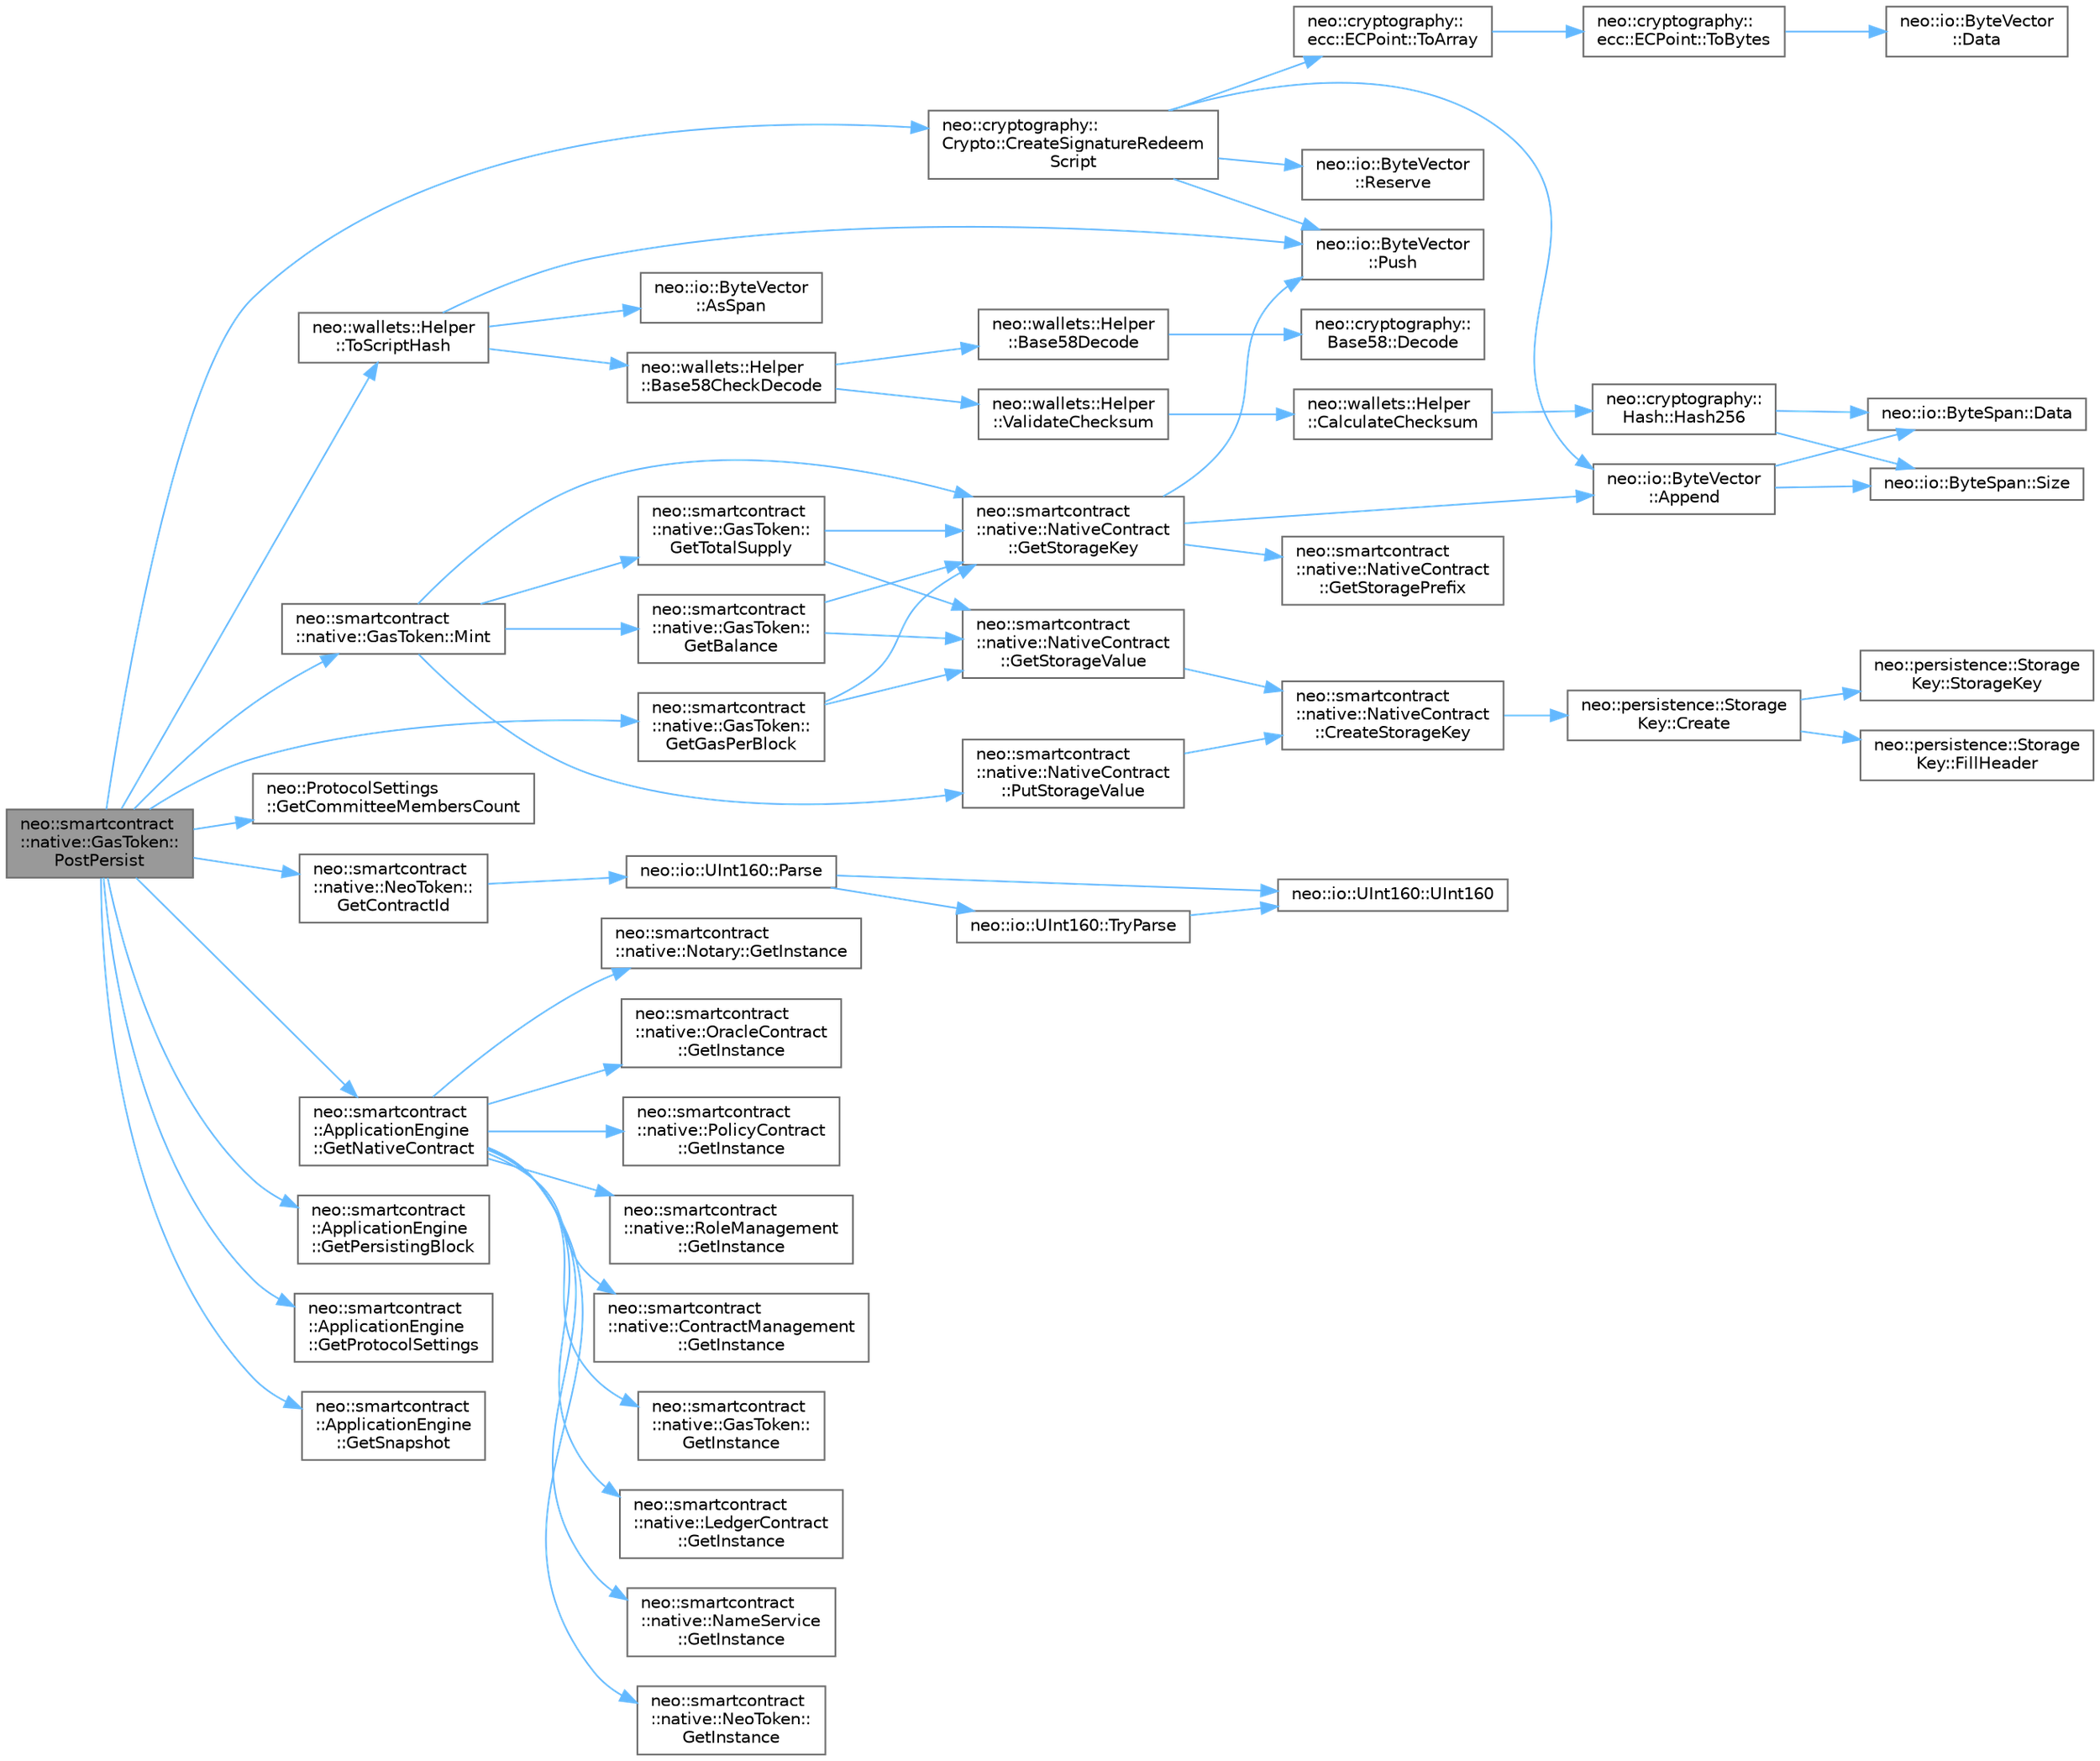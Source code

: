 digraph "neo::smartcontract::native::GasToken::PostPersist"
{
 // LATEX_PDF_SIZE
  bgcolor="transparent";
  edge [fontname=Helvetica,fontsize=10,labelfontname=Helvetica,labelfontsize=10];
  node [fontname=Helvetica,fontsize=10,shape=box,height=0.2,width=0.4];
  rankdir="LR";
  Node1 [id="Node000001",label="neo::smartcontract\l::native::GasToken::\lPostPersist",height=0.2,width=0.4,color="gray40", fillcolor="grey60", style="filled", fontcolor="black",tooltip="Handles the PostPersist event."];
  Node1 -> Node2 [id="edge60_Node000001_Node000002",color="steelblue1",style="solid",tooltip=" "];
  Node2 [id="Node000002",label="neo::cryptography::\lCrypto::CreateSignatureRedeem\lScript",height=0.2,width=0.4,color="grey40", fillcolor="white", style="filled",URL="$classneo_1_1cryptography_1_1_crypto.html#a52610b1b0c3615836fed8ab749fdc426",tooltip="Creates a signature redeem script for a public key."];
  Node2 -> Node3 [id="edge61_Node000002_Node000003",color="steelblue1",style="solid",tooltip=" "];
  Node3 [id="Node000003",label="neo::io::ByteVector\l::Append",height=0.2,width=0.4,color="grey40", fillcolor="white", style="filled",URL="$classneo_1_1io_1_1_byte_vector.html#a08fe2080218bc11daedc416387e6f37e",tooltip="Appends data to the ByteVector."];
  Node3 -> Node4 [id="edge62_Node000003_Node000004",color="steelblue1",style="solid",tooltip=" "];
  Node4 [id="Node000004",label="neo::io::ByteSpan::Data",height=0.2,width=0.4,color="grey40", fillcolor="white", style="filled",URL="$classneo_1_1io_1_1_byte_span.html#a0285a19eb5cd212ecd1079e0bc5e494c",tooltip="Gets a pointer to the data."];
  Node3 -> Node5 [id="edge63_Node000003_Node000005",color="steelblue1",style="solid",tooltip=" "];
  Node5 [id="Node000005",label="neo::io::ByteSpan::Size",height=0.2,width=0.4,color="grey40", fillcolor="white", style="filled",URL="$classneo_1_1io_1_1_byte_span.html#a4a869430800a37dcbeefac6f36468fcb",tooltip="Gets the size of the ByteSpan."];
  Node2 -> Node6 [id="edge64_Node000002_Node000006",color="steelblue1",style="solid",tooltip=" "];
  Node6 [id="Node000006",label="neo::io::ByteVector\l::Push",height=0.2,width=0.4,color="grey40", fillcolor="white", style="filled",URL="$classneo_1_1io_1_1_byte_vector.html#a57eb840afcbc9cd7b784081f9f546dab",tooltip="Pushes a byte to the end of the ByteVector."];
  Node2 -> Node7 [id="edge65_Node000002_Node000007",color="steelblue1",style="solid",tooltip=" "];
  Node7 [id="Node000007",label="neo::io::ByteVector\l::Reserve",height=0.2,width=0.4,color="grey40", fillcolor="white", style="filled",URL="$classneo_1_1io_1_1_byte_vector.html#ad6906fc9c8a17ca926bc89ed6d3ef064",tooltip="Reserves capacity for the ByteVector."];
  Node2 -> Node8 [id="edge66_Node000002_Node000008",color="steelblue1",style="solid",tooltip=" "];
  Node8 [id="Node000008",label="neo::cryptography::\lecc::ECPoint::ToArray",height=0.2,width=0.4,color="grey40", fillcolor="white", style="filled",URL="$classneo_1_1cryptography_1_1ecc_1_1_e_c_point.html#ac78e405cf844e51af4f0830b2b392368",tooltip="Converts this point to a byte array (compressed format). This method matches the C# ECPoint...."];
  Node8 -> Node9 [id="edge67_Node000008_Node000009",color="steelblue1",style="solid",tooltip=" "];
  Node9 [id="Node000009",label="neo::cryptography::\lecc::ECPoint::ToBytes",height=0.2,width=0.4,color="grey40", fillcolor="white", style="filled",URL="$classneo_1_1cryptography_1_1ecc_1_1_e_c_point.html#acaf3aa20394e9261354877c0e64c8f37",tooltip="Converts this point to a byte array."];
  Node9 -> Node10 [id="edge68_Node000009_Node000010",color="steelblue1",style="solid",tooltip=" "];
  Node10 [id="Node000010",label="neo::io::ByteVector\l::Data",height=0.2,width=0.4,color="grey40", fillcolor="white", style="filled",URL="$classneo_1_1io_1_1_byte_vector.html#a971af50d2778c4435c924cf4b839e8a1",tooltip="Gets a pointer to the data."];
  Node1 -> Node11 [id="edge69_Node000001_Node000011",color="steelblue1",style="solid",tooltip=" "];
  Node11 [id="Node000011",label="neo::ProtocolSettings\l::GetCommitteeMembersCount",height=0.2,width=0.4,color="grey40", fillcolor="white", style="filled",URL="$classneo_1_1_protocol_settings.html#aee6db6e6b177bb29ba62c1908a82ea8c",tooltip="Gets the number of committee members."];
  Node1 -> Node12 [id="edge70_Node000001_Node000012",color="steelblue1",style="solid",tooltip=" "];
  Node12 [id="Node000012",label="neo::smartcontract\l::native::NeoToken::\lGetContractId",height=0.2,width=0.4,color="grey40", fillcolor="white", style="filled",URL="$classneo_1_1smartcontract_1_1native_1_1_neo_token.html#a61753d82478a21ea827b730021656c62",tooltip="Gets the contract ID."];
  Node12 -> Node13 [id="edge71_Node000012_Node000013",color="steelblue1",style="solid",tooltip=" "];
  Node13 [id="Node000013",label="neo::io::UInt160::Parse",height=0.2,width=0.4,color="grey40", fillcolor="white", style="filled",URL="$classneo_1_1io_1_1_u_int160.html#aff15950166fb8a9a018e85e419500115",tooltip="Parses a hexadecimal string into a UInt160."];
  Node13 -> Node14 [id="edge72_Node000013_Node000014",color="steelblue1",style="solid",tooltip=" "];
  Node14 [id="Node000014",label="neo::io::UInt160::TryParse",height=0.2,width=0.4,color="grey40", fillcolor="white", style="filled",URL="$classneo_1_1io_1_1_u_int160.html#ab05ad86c095702985a3c48b025c6e0bc",tooltip="Tries to parse a hexadecimal string into a UInt160."];
  Node14 -> Node15 [id="edge73_Node000014_Node000015",color="steelblue1",style="solid",tooltip=" "];
  Node15 [id="Node000015",label="neo::io::UInt160::UInt160",height=0.2,width=0.4,color="grey40", fillcolor="white", style="filled",URL="$classneo_1_1io_1_1_u_int160.html#a975ac19e433b0ceb17f5b56454667fa5",tooltip="Constructs a UInt160 initialized to zero."];
  Node13 -> Node15 [id="edge74_Node000013_Node000015",color="steelblue1",style="solid",tooltip=" "];
  Node1 -> Node16 [id="edge75_Node000001_Node000016",color="steelblue1",style="solid",tooltip=" "];
  Node16 [id="Node000016",label="neo::smartcontract\l::native::GasToken::\lGetGasPerBlock",height=0.2,width=0.4,color="grey40", fillcolor="white", style="filled",URL="$classneo_1_1smartcontract_1_1native_1_1_gas_token.html#abdf68a39917ada4e65e252e5a2139019",tooltip="Gets the gas per block."];
  Node16 -> Node17 [id="edge76_Node000016_Node000017",color="steelblue1",style="solid",tooltip=" "];
  Node17 [id="Node000017",label="neo::smartcontract\l::native::NativeContract\l::GetStorageKey",height=0.2,width=0.4,color="grey40", fillcolor="white", style="filled",URL="$classneo_1_1smartcontract_1_1native_1_1_native_contract.html#aaa080efcc4d7deced7aded7bb968cd9c",tooltip="Gets the storage key."];
  Node17 -> Node3 [id="edge77_Node000017_Node000003",color="steelblue1",style="solid",tooltip=" "];
  Node17 -> Node18 [id="edge78_Node000017_Node000018",color="steelblue1",style="solid",tooltip=" "];
  Node18 [id="Node000018",label="neo::smartcontract\l::native::NativeContract\l::GetStoragePrefix",height=0.2,width=0.4,color="grey40", fillcolor="white", style="filled",URL="$classneo_1_1smartcontract_1_1native_1_1_native_contract.html#a6d9998fc6c7dbedcc447f403fddb6d08",tooltip="Gets the storage prefix."];
  Node17 -> Node6 [id="edge79_Node000017_Node000006",color="steelblue1",style="solid",tooltip=" "];
  Node16 -> Node19 [id="edge80_Node000016_Node000019",color="steelblue1",style="solid",tooltip=" "];
  Node19 [id="Node000019",label="neo::smartcontract\l::native::NativeContract\l::GetStorageValue",height=0.2,width=0.4,color="grey40", fillcolor="white", style="filled",URL="$classneo_1_1smartcontract_1_1native_1_1_native_contract.html#aa8eed221a7bf2bce103f7e1fef187e6c",tooltip="Gets the storage value."];
  Node19 -> Node20 [id="edge81_Node000019_Node000020",color="steelblue1",style="solid",tooltip=" "];
  Node20 [id="Node000020",label="neo::smartcontract\l::native::NativeContract\l::CreateStorageKey",height=0.2,width=0.4,color="grey40", fillcolor="white", style="filled",URL="$classneo_1_1smartcontract_1_1native_1_1_native_contract.html#a5a9ec24cc4c1584fb00fdf32f614dbd8",tooltip="Creates a storage key with the specified prefix."];
  Node20 -> Node21 [id="edge82_Node000020_Node000021",color="steelblue1",style="solid",tooltip=" "];
  Node21 [id="Node000021",label="neo::persistence::Storage\lKey::Create",height=0.2,width=0.4,color="grey40", fillcolor="white", style="filled",URL="$classneo_1_1persistence_1_1_storage_key.html#ae7001770e96642cfdb2f878c6264bf51",tooltip="Creates a storage key with contract ID and prefix."];
  Node21 -> Node22 [id="edge83_Node000021_Node000022",color="steelblue1",style="solid",tooltip=" "];
  Node22 [id="Node000022",label="neo::persistence::Storage\lKey::FillHeader",height=0.2,width=0.4,color="grey40", fillcolor="white", style="filled",URL="$classneo_1_1persistence_1_1_storage_key.html#a4a6ee8a47d7cfb0b3802d3697ddf571f",tooltip="Fills the header (contract ID + prefix) into a span."];
  Node21 -> Node23 [id="edge84_Node000021_Node000023",color="steelblue1",style="solid",tooltip=" "];
  Node23 [id="Node000023",label="neo::persistence::Storage\lKey::StorageKey",height=0.2,width=0.4,color="grey40", fillcolor="white", style="filled",URL="$classneo_1_1persistence_1_1_storage_key.html#a26e71bde9629f81837c84d69d83fd75a",tooltip="Constructs an empty StorageKey."];
  Node1 -> Node24 [id="edge85_Node000001_Node000024",color="steelblue1",style="solid",tooltip=" "];
  Node24 [id="Node000024",label="neo::smartcontract\l::ApplicationEngine\l::GetNativeContract",height=0.2,width=0.4,color="grey40", fillcolor="white", style="filled",URL="$classneo_1_1smartcontract_1_1_application_engine.html#ab9191e88d93174a08c00a08083658adb",tooltip="Gets a native contract by its hash."];
  Node24 -> Node25 [id="edge86_Node000024_Node000025",color="steelblue1",style="solid",tooltip=" "];
  Node25 [id="Node000025",label="neo::smartcontract\l::native::ContractManagement\l::GetInstance",height=0.2,width=0.4,color="grey40", fillcolor="white", style="filled",URL="$classneo_1_1smartcontract_1_1native_1_1_contract_management.html#a3a6a33bfaa5763d7888d6be182f2ca72",tooltip="Gets the instance."];
  Node24 -> Node26 [id="edge87_Node000024_Node000026",color="steelblue1",style="solid",tooltip=" "];
  Node26 [id="Node000026",label="neo::smartcontract\l::native::GasToken::\lGetInstance",height=0.2,width=0.4,color="grey40", fillcolor="white", style="filled",URL="$classneo_1_1smartcontract_1_1native_1_1_gas_token.html#a0a5458f42995bd194a55d5f24d3a72a6",tooltip="Gets the instance."];
  Node24 -> Node27 [id="edge88_Node000024_Node000027",color="steelblue1",style="solid",tooltip=" "];
  Node27 [id="Node000027",label="neo::smartcontract\l::native::LedgerContract\l::GetInstance",height=0.2,width=0.4,color="grey40", fillcolor="white", style="filled",URL="$classneo_1_1smartcontract_1_1native_1_1_ledger_contract.html#a0925f03421a7e30f9ff85dc189913e7e",tooltip="Gets the instance."];
  Node24 -> Node28 [id="edge89_Node000024_Node000028",color="steelblue1",style="solid",tooltip=" "];
  Node28 [id="Node000028",label="neo::smartcontract\l::native::NameService\l::GetInstance",height=0.2,width=0.4,color="grey40", fillcolor="white", style="filled",URL="$classneo_1_1smartcontract_1_1native_1_1_name_service.html#a4a17051f47e3e781b9d714b05f275099",tooltip="Gets the instance."];
  Node24 -> Node29 [id="edge90_Node000024_Node000029",color="steelblue1",style="solid",tooltip=" "];
  Node29 [id="Node000029",label="neo::smartcontract\l::native::NeoToken::\lGetInstance",height=0.2,width=0.4,color="grey40", fillcolor="white", style="filled",URL="$classneo_1_1smartcontract_1_1native_1_1_neo_token.html#a90cb76fc97b70fbb68bd14545704e463",tooltip="Gets the instance."];
  Node24 -> Node30 [id="edge91_Node000024_Node000030",color="steelblue1",style="solid",tooltip=" "];
  Node30 [id="Node000030",label="neo::smartcontract\l::native::Notary::GetInstance",height=0.2,width=0.4,color="grey40", fillcolor="white", style="filled",URL="$classneo_1_1smartcontract_1_1native_1_1_notary.html#a65c2b739b0f132b03fe73ec911a98e2e",tooltip="Gets the instance."];
  Node24 -> Node31 [id="edge92_Node000024_Node000031",color="steelblue1",style="solid",tooltip=" "];
  Node31 [id="Node000031",label="neo::smartcontract\l::native::OracleContract\l::GetInstance",height=0.2,width=0.4,color="grey40", fillcolor="white", style="filled",URL="$classneo_1_1smartcontract_1_1native_1_1_oracle_contract.html#afdd6ed78b4d793067ad9b3deb1f6af2f",tooltip="Gets the instance."];
  Node24 -> Node32 [id="edge93_Node000024_Node000032",color="steelblue1",style="solid",tooltip=" "];
  Node32 [id="Node000032",label="neo::smartcontract\l::native::PolicyContract\l::GetInstance",height=0.2,width=0.4,color="grey40", fillcolor="white", style="filled",URL="$classneo_1_1smartcontract_1_1native_1_1_policy_contract.html#ae73620726c425e67f0ccb59806a8829e",tooltip="Gets the instance."];
  Node24 -> Node33 [id="edge94_Node000024_Node000033",color="steelblue1",style="solid",tooltip=" "];
  Node33 [id="Node000033",label="neo::smartcontract\l::native::RoleManagement\l::GetInstance",height=0.2,width=0.4,color="grey40", fillcolor="white", style="filled",URL="$classneo_1_1smartcontract_1_1native_1_1_role_management.html#aee152ede5f087bb9b7d7f95e660de811",tooltip="Gets the instance."];
  Node1 -> Node34 [id="edge95_Node000001_Node000034",color="steelblue1",style="solid",tooltip=" "];
  Node34 [id="Node000034",label="neo::smartcontract\l::ApplicationEngine\l::GetPersistingBlock",height=0.2,width=0.4,color="grey40", fillcolor="white", style="filled",URL="$classneo_1_1smartcontract_1_1_application_engine.html#adcb34b3f26f8dab4d836605198b0c3d3",tooltip="Gets the persisting block."];
  Node1 -> Node35 [id="edge96_Node000001_Node000035",color="steelblue1",style="solid",tooltip=" "];
  Node35 [id="Node000035",label="neo::smartcontract\l::ApplicationEngine\l::GetProtocolSettings",height=0.2,width=0.4,color="grey40", fillcolor="white", style="filled",URL="$classneo_1_1smartcontract_1_1_application_engine.html#af7d805438860e0b964982f0244ec21f6",tooltip="Gets the protocol settings."];
  Node1 -> Node36 [id="edge97_Node000001_Node000036",color="steelblue1",style="solid",tooltip=" "];
  Node36 [id="Node000036",label="neo::smartcontract\l::ApplicationEngine\l::GetSnapshot",height=0.2,width=0.4,color="grey40", fillcolor="white", style="filled",URL="$classneo_1_1smartcontract_1_1_application_engine.html#a4b11ba8a68aa0ac32ba0263c293ff1e4",tooltip="Gets the snapshot."];
  Node1 -> Node37 [id="edge98_Node000001_Node000037",color="steelblue1",style="solid",tooltip=" "];
  Node37 [id="Node000037",label="neo::smartcontract\l::native::GasToken::Mint",height=0.2,width=0.4,color="grey40", fillcolor="white", style="filled",URL="$classneo_1_1smartcontract_1_1native_1_1_gas_token.html#af9b610049a6bebdcd6d22acb63ae5795",tooltip="Mints tokens to an account."];
  Node37 -> Node38 [id="edge99_Node000037_Node000038",color="steelblue1",style="solid",tooltip=" "];
  Node38 [id="Node000038",label="neo::smartcontract\l::native::GasToken::\lGetBalance",height=0.2,width=0.4,color="grey40", fillcolor="white", style="filled",URL="$classneo_1_1smartcontract_1_1native_1_1_gas_token.html#a38233dbc6ca280267ebb92ec8c450256",tooltip="Gets the balance."];
  Node38 -> Node17 [id="edge100_Node000038_Node000017",color="steelblue1",style="solid",tooltip=" "];
  Node38 -> Node19 [id="edge101_Node000038_Node000019",color="steelblue1",style="solid",tooltip=" "];
  Node37 -> Node17 [id="edge102_Node000037_Node000017",color="steelblue1",style="solid",tooltip=" "];
  Node37 -> Node39 [id="edge103_Node000037_Node000039",color="steelblue1",style="solid",tooltip=" "];
  Node39 [id="Node000039",label="neo::smartcontract\l::native::GasToken::\lGetTotalSupply",height=0.2,width=0.4,color="grey40", fillcolor="white", style="filled",URL="$classneo_1_1smartcontract_1_1native_1_1_gas_token.html#a3592a7b1336cb52933164661f90b8ea6",tooltip="Gets the total supply."];
  Node39 -> Node17 [id="edge104_Node000039_Node000017",color="steelblue1",style="solid",tooltip=" "];
  Node39 -> Node19 [id="edge105_Node000039_Node000019",color="steelblue1",style="solid",tooltip=" "];
  Node37 -> Node40 [id="edge106_Node000037_Node000040",color="steelblue1",style="solid",tooltip=" "];
  Node40 [id="Node000040",label="neo::smartcontract\l::native::NativeContract\l::PutStorageValue",height=0.2,width=0.4,color="grey40", fillcolor="white", style="filled",URL="$classneo_1_1smartcontract_1_1native_1_1_native_contract.html#a88e6f4aa548d073c5740d1eb0f59f91e",tooltip="Puts the storage value."];
  Node40 -> Node20 [id="edge107_Node000040_Node000020",color="steelblue1",style="solid",tooltip=" "];
  Node1 -> Node41 [id="edge108_Node000001_Node000041",color="steelblue1",style="solid",tooltip=" "];
  Node41 [id="Node000041",label="neo::wallets::Helper\l::ToScriptHash",height=0.2,width=0.4,color="grey40", fillcolor="white", style="filled",URL="$classneo_1_1wallets_1_1_helper.html#a7de3c6a0ce64a8181087642f7b717e66",tooltip="Converts a Neo address to a script hash."];
  Node41 -> Node42 [id="edge109_Node000041_Node000042",color="steelblue1",style="solid",tooltip=" "];
  Node42 [id="Node000042",label="neo::io::ByteVector\l::AsSpan",height=0.2,width=0.4,color="grey40", fillcolor="white", style="filled",URL="$classneo_1_1io_1_1_byte_vector.html#a95791d958ed4ec88d32e811b51d90451",tooltip="Converts the ByteVector to a ByteSpan."];
  Node41 -> Node43 [id="edge110_Node000041_Node000043",color="steelblue1",style="solid",tooltip=" "];
  Node43 [id="Node000043",label="neo::wallets::Helper\l::Base58CheckDecode",height=0.2,width=0.4,color="grey40", fillcolor="white", style="filled",URL="$classneo_1_1wallets_1_1_helper.html#a7434c6286dffbf405199490f21e9d642",tooltip="Base58Check decodes a string."];
  Node43 -> Node44 [id="edge111_Node000043_Node000044",color="steelblue1",style="solid",tooltip=" "];
  Node44 [id="Node000044",label="neo::wallets::Helper\l::Base58Decode",height=0.2,width=0.4,color="grey40", fillcolor="white", style="filled",URL="$classneo_1_1wallets_1_1_helper.html#a1ecd12c6b696f55788a13938f4285642",tooltip="Base58 decodes a string."];
  Node44 -> Node45 [id="edge112_Node000044_Node000045",color="steelblue1",style="solid",tooltip=" "];
  Node45 [id="Node000045",label="neo::cryptography::\lBase58::Decode",height=0.2,width=0.4,color="grey40", fillcolor="white", style="filled",URL="$classneo_1_1cryptography_1_1_base58.html#a063133b21ab7c5bf5f7ed7fc153015b0",tooltip="Decode Base58 string to bytes."];
  Node43 -> Node46 [id="edge113_Node000043_Node000046",color="steelblue1",style="solid",tooltip=" "];
  Node46 [id="Node000046",label="neo::wallets::Helper\l::ValidateChecksum",height=0.2,width=0.4,color="grey40", fillcolor="white", style="filled",URL="$classneo_1_1wallets_1_1_helper.html#a23220233f5e467d292eff23bf2e15a5e",tooltip="Validates the checksum in base58check decoding."];
  Node46 -> Node47 [id="edge114_Node000046_Node000047",color="steelblue1",style="solid",tooltip=" "];
  Node47 [id="Node000047",label="neo::wallets::Helper\l::CalculateChecksum",height=0.2,width=0.4,color="grey40", fillcolor="white", style="filled",URL="$classneo_1_1wallets_1_1_helper.html#ab04fdceda00e06d143eaa4cb6e384e78",tooltip="Calculates the checksum for address generation."];
  Node47 -> Node48 [id="edge115_Node000047_Node000048",color="steelblue1",style="solid",tooltip=" "];
  Node48 [id="Node000048",label="neo::cryptography::\lHash::Hash256",height=0.2,width=0.4,color="grey40", fillcolor="white", style="filled",URL="$classneo_1_1cryptography_1_1_hash.html#a1f27587bba8d21efdec839f2679e1a90",tooltip="Computes Hash256 (double SHA256)."];
  Node48 -> Node4 [id="edge116_Node000048_Node000004",color="steelblue1",style="solid",tooltip=" "];
  Node48 -> Node5 [id="edge117_Node000048_Node000005",color="steelblue1",style="solid",tooltip=" "];
  Node41 -> Node6 [id="edge118_Node000041_Node000006",color="steelblue1",style="solid",tooltip=" "];
}
